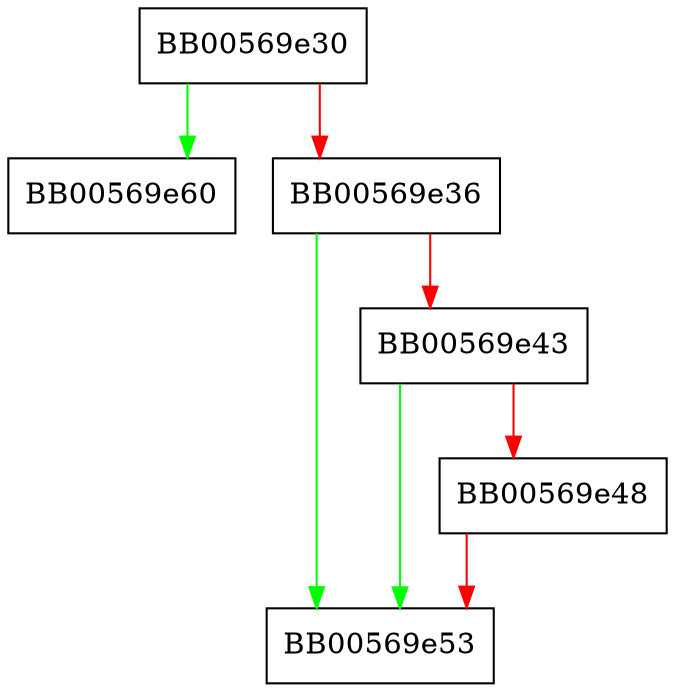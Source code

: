 digraph CMS_RecipientInfo_set0_password {
  node [shape="box"];
  graph [splines=ortho];
  BB00569e30 -> BB00569e60 [color="green"];
  BB00569e30 -> BB00569e36 [color="red"];
  BB00569e36 -> BB00569e53 [color="green"];
  BB00569e36 -> BB00569e43 [color="red"];
  BB00569e43 -> BB00569e53 [color="green"];
  BB00569e43 -> BB00569e48 [color="red"];
  BB00569e48 -> BB00569e53 [color="red"];
}